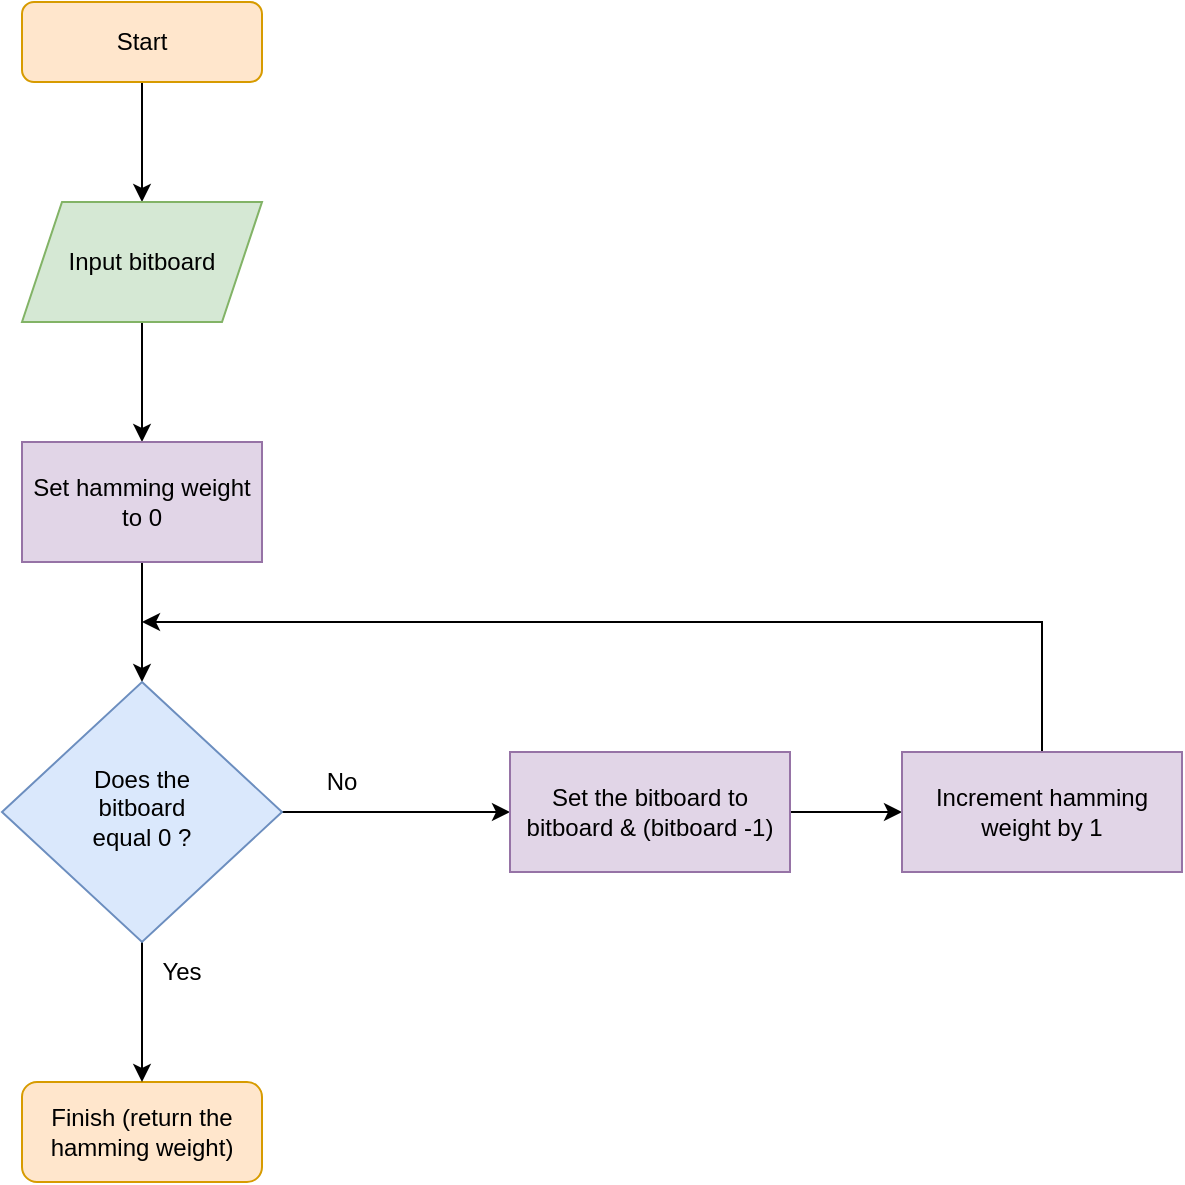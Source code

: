 <mxfile version="22.1.3" type="device">
  <diagram id="C5RBs43oDa-KdzZeNtuy" name="Page-1">
    <mxGraphModel dx="1434" dy="774" grid="1" gridSize="10" guides="1" tooltips="1" connect="1" arrows="1" fold="1" page="1" pageScale="1" pageWidth="827" pageHeight="1169" math="0" shadow="0">
      <root>
        <mxCell id="WIyWlLk6GJQsqaUBKTNV-0" />
        <mxCell id="WIyWlLk6GJQsqaUBKTNV-1" parent="WIyWlLk6GJQsqaUBKTNV-0" />
        <mxCell id="BqK-K7UJXPuj0kD6KoVM-7" style="edgeStyle=orthogonalEdgeStyle;rounded=0;orthogonalLoop=1;jettySize=auto;html=1;entryX=0.5;entryY=0;entryDx=0;entryDy=0;" parent="WIyWlLk6GJQsqaUBKTNV-1" source="WIyWlLk6GJQsqaUBKTNV-3" edge="1">
          <mxGeometry relative="1" as="geometry">
            <mxPoint x="220" y="120" as="targetPoint" />
          </mxGeometry>
        </mxCell>
        <mxCell id="WIyWlLk6GJQsqaUBKTNV-3" value="Start" style="rounded=1;whiteSpace=wrap;html=1;fontSize=12;glass=0;strokeWidth=1;shadow=0;fillColor=#ffe6cc;strokeColor=#d79b00;" parent="WIyWlLk6GJQsqaUBKTNV-1" vertex="1">
          <mxGeometry x="160" y="20" width="120" height="40" as="geometry" />
        </mxCell>
        <mxCell id="BqK-K7UJXPuj0kD6KoVM-29" value="Finish (return the hamming weight)" style="rounded=1;whiteSpace=wrap;html=1;fontSize=12;glass=0;strokeWidth=1;shadow=0;fillColor=#ffe6cc;strokeColor=#d79b00;" parent="WIyWlLk6GJQsqaUBKTNV-1" vertex="1">
          <mxGeometry x="160" y="560" width="120" height="50" as="geometry" />
        </mxCell>
        <mxCell id="BqK-K7UJXPuj0kD6KoVM-56" value="Yes" style="text;html=1;strokeColor=none;fillColor=none;align=center;verticalAlign=middle;whiteSpace=wrap;rounded=0;" parent="WIyWlLk6GJQsqaUBKTNV-1" vertex="1">
          <mxGeometry x="210" y="490" width="60" height="30" as="geometry" />
        </mxCell>
        <mxCell id="BqK-K7UJXPuj0kD6KoVM-65" value="No" style="text;html=1;strokeColor=none;fillColor=none;align=center;verticalAlign=middle;whiteSpace=wrap;rounded=0;" parent="WIyWlLk6GJQsqaUBKTNV-1" vertex="1">
          <mxGeometry x="290" y="395" width="60" height="30" as="geometry" />
        </mxCell>
        <mxCell id="Qj8LCGmv3nEUwxa75QDH-3" style="edgeStyle=orthogonalEdgeStyle;rounded=0;orthogonalLoop=1;jettySize=auto;html=1;entryX=0.5;entryY=0;entryDx=0;entryDy=0;" edge="1" parent="WIyWlLk6GJQsqaUBKTNV-1" source="Qj8LCGmv3nEUwxa75QDH-0" target="Qj8LCGmv3nEUwxa75QDH-1">
          <mxGeometry relative="1" as="geometry" />
        </mxCell>
        <mxCell id="Qj8LCGmv3nEUwxa75QDH-0" value="Input bitboard" style="shape=parallelogram;perimeter=parallelogramPerimeter;whiteSpace=wrap;html=1;fixedSize=1;fillColor=#d5e8d4;strokeColor=#82b366;" vertex="1" parent="WIyWlLk6GJQsqaUBKTNV-1">
          <mxGeometry x="160" y="120" width="120" height="60" as="geometry" />
        </mxCell>
        <mxCell id="Qj8LCGmv3nEUwxa75QDH-9" style="edgeStyle=orthogonalEdgeStyle;rounded=0;orthogonalLoop=1;jettySize=auto;html=1;entryX=0.5;entryY=0;entryDx=0;entryDy=0;" edge="1" parent="WIyWlLk6GJQsqaUBKTNV-1" source="Qj8LCGmv3nEUwxa75QDH-1" target="Qj8LCGmv3nEUwxa75QDH-4">
          <mxGeometry relative="1" as="geometry" />
        </mxCell>
        <mxCell id="Qj8LCGmv3nEUwxa75QDH-1" value="Set hamming weight to 0" style="rounded=0;whiteSpace=wrap;html=1;fillColor=#e1d5e7;strokeColor=#9673a6;" vertex="1" parent="WIyWlLk6GJQsqaUBKTNV-1">
          <mxGeometry x="160" y="240" width="120" height="60" as="geometry" />
        </mxCell>
        <mxCell id="Qj8LCGmv3nEUwxa75QDH-6" style="edgeStyle=orthogonalEdgeStyle;rounded=0;orthogonalLoop=1;jettySize=auto;html=1;entryX=0.5;entryY=0;entryDx=0;entryDy=0;" edge="1" parent="WIyWlLk6GJQsqaUBKTNV-1" source="Qj8LCGmv3nEUwxa75QDH-4">
          <mxGeometry relative="1" as="geometry">
            <mxPoint x="220" y="560" as="targetPoint" />
          </mxGeometry>
        </mxCell>
        <mxCell id="Qj8LCGmv3nEUwxa75QDH-12" style="edgeStyle=orthogonalEdgeStyle;rounded=0;orthogonalLoop=1;jettySize=auto;html=1;entryX=0;entryY=0.5;entryDx=0;entryDy=0;" edge="1" parent="WIyWlLk6GJQsqaUBKTNV-1" source="Qj8LCGmv3nEUwxa75QDH-4" target="Qj8LCGmv3nEUwxa75QDH-11">
          <mxGeometry relative="1" as="geometry" />
        </mxCell>
        <mxCell id="Qj8LCGmv3nEUwxa75QDH-4" value="&lt;div&gt;Does the&lt;/div&gt;&lt;div&gt;bitboard&lt;/div&gt;&lt;div&gt;equal 0 ?&lt;/div&gt;" style="rhombus;whiteSpace=wrap;html=1;shadow=0;fontFamily=Helvetica;fontSize=12;align=center;strokeWidth=1;spacing=6;spacingTop=-4;fillColor=#dae8fc;strokeColor=#6c8ebf;" vertex="1" parent="WIyWlLk6GJQsqaUBKTNV-1">
          <mxGeometry x="150" y="360" width="140" height="130" as="geometry" />
        </mxCell>
        <mxCell id="Qj8LCGmv3nEUwxa75QDH-15" style="edgeStyle=orthogonalEdgeStyle;rounded=0;orthogonalLoop=1;jettySize=auto;html=1;" edge="1" parent="WIyWlLk6GJQsqaUBKTNV-1" source="Qj8LCGmv3nEUwxa75QDH-16">
          <mxGeometry relative="1" as="geometry">
            <mxPoint x="220" y="330" as="targetPoint" />
            <mxPoint x="474" y="405" as="sourcePoint" />
            <Array as="points">
              <mxPoint x="670" y="330" />
            </Array>
          </mxGeometry>
        </mxCell>
        <mxCell id="Qj8LCGmv3nEUwxa75QDH-17" style="edgeStyle=orthogonalEdgeStyle;rounded=0;orthogonalLoop=1;jettySize=auto;html=1;entryX=0;entryY=0.5;entryDx=0;entryDy=0;" edge="1" parent="WIyWlLk6GJQsqaUBKTNV-1" source="Qj8LCGmv3nEUwxa75QDH-11" target="Qj8LCGmv3nEUwxa75QDH-16">
          <mxGeometry relative="1" as="geometry" />
        </mxCell>
        <mxCell id="Qj8LCGmv3nEUwxa75QDH-11" value="Set the bitboard to bitboard &amp;amp; (bitboard -1)" style="rounded=0;whiteSpace=wrap;html=1;fillColor=#e1d5e7;strokeColor=#9673a6;" vertex="1" parent="WIyWlLk6GJQsqaUBKTNV-1">
          <mxGeometry x="404" y="395" width="140" height="60" as="geometry" />
        </mxCell>
        <mxCell id="Qj8LCGmv3nEUwxa75QDH-16" value="Increment hamming weight by 1" style="rounded=0;whiteSpace=wrap;html=1;fillColor=#e1d5e7;strokeColor=#9673a6;" vertex="1" parent="WIyWlLk6GJQsqaUBKTNV-1">
          <mxGeometry x="600" y="395" width="140" height="60" as="geometry" />
        </mxCell>
      </root>
    </mxGraphModel>
  </diagram>
</mxfile>
